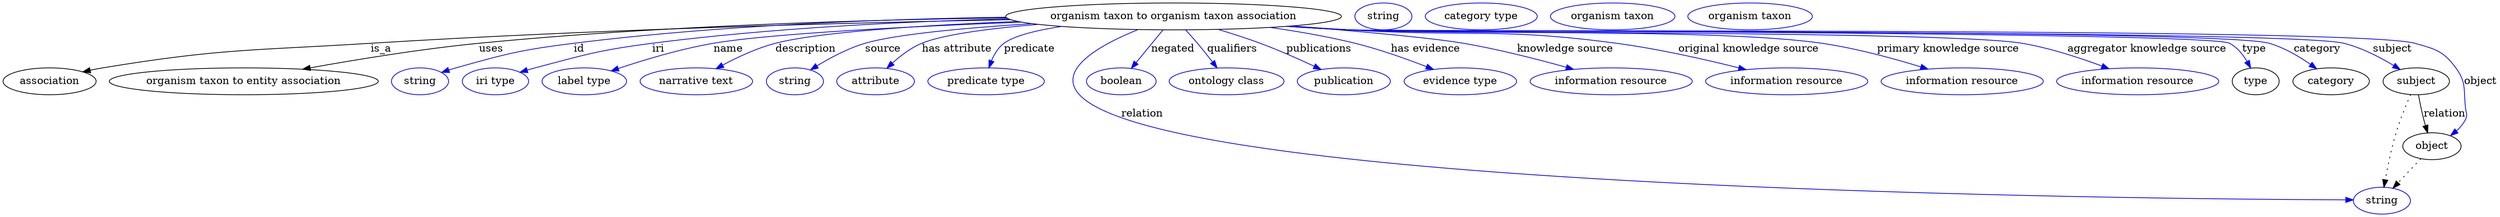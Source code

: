 digraph {
	graph [bb="0,0,2723,283"];
	node [label="\N"];
	"organism taxon to organism taxon association"	[height=0.5,
		label="organism taxon to organism taxon association",
		pos="1278,265",
		width=4.8385];
	association	[height=0.5,
		pos="50.046,178",
		width=1.3902];
	"organism taxon to organism taxon association" -> association	[label=is_a,
		lp="408.05,221.5",
		pos="e,86.321,190.48 1108.1,261 930.53,256.98 643.91,248.02 397.05,229 268.59,219.1 235.38,221.26 109.05,196 104.87,195.17 100.56,194.18 \
96.265,193.1"];
	"organism taxon to entity association"	[height=0.5,
		pos="257.05,178",
		width=3.8635];
	"organism taxon to organism taxon association" -> "organism taxon to entity association"	[label=uses,
		lp="527.05,221.5",
		pos="e,320.78,194.04 1104.3,263.22 949.31,260.81 716.34,252.99 515.05,229 452.4,221.53 382.15,207.54 330.8,196.26"];
	id	[color=blue,
		height=0.5,
		label=string,
		pos="445.05,178",
		width=0.84854];
	"organism taxon to organism taxon association" -> id	[color=blue,
		label=id,
		lp="626.55,221.5",
		pos="e,468.49,189.72 1104.3,263.47 971.32,260.96 783.79,252.87 621.05,229 559.51,219.97 544.09,215.56 485.05,196 482.66,195.21 480.23,\
194.34 477.79,193.42",
		style=solid];
	iri	[color=blue,
		height=0.5,
		label="iri type",
		pos="530.05,178",
		width=1.011];
	"organism taxon to organism taxon association" -> iri	[color=blue,
		label=iri,
		lp="712.55,221.5",
		pos="e,558.1,189.9 1106.3,261.88 992.25,258.41 839.49,249.83 706.05,229 647.15,219.81 632.97,213.69 576.05,196 573.3,195.15 570.48,194.22 \
567.65,193.26",
		style=solid];
	name	[color=blue,
		height=0.5,
		label="label type",
		pos="630.05,178",
		width=1.2638];
	"organism taxon to organism taxon association" -> name	[color=blue,
		label=name,
		lp="791.55,221.5",
		pos="e,659.89,191.79 1104.9,263 1007.5,259.68 884.04,250.87 776.05,229 738.89,221.48 698.2,206.99 669.24,195.54",
		style=solid];
	description	[color=blue,
		height=0.5,
		label="narrative text",
		pos="751.05,178",
		width=1.6068];
	"organism taxon to organism taxon association" -> description	[color=blue,
		label=description,
		lp="876.55,221.5",
		pos="e,774.12,194.56 1118.5,257.75 1017.1,252.49 895.81,243.45 846.05,229 823.79,222.54 800.75,210.56 782.93,199.95",
		style=solid];
	source	[color=blue,
		height=0.5,
		label=string,
		pos="857.05,178",
		width=0.84854];
	"organism taxon to organism taxon association" -> source	[color=blue,
		label=source,
		lp="961.05,221.5",
		pos="e,875.08,192.56 1133.3,254.89 1059.4,249.05 978,240.4 943.05,229 921.71,222.04 899.88,209.26 883.55,198.37",
		style=solid];
	"has attribute"	[color=blue,
		height=0.5,
		label=attribute,
		pos="946.05,178",
		width=1.1193];
	"organism taxon to organism taxon association" -> "has attribute"	[color=blue,
		label="has attribute",
		lp="1039.5,221.5",
		pos="e,960.64,195.33 1142.8,253.66 1087.6,247.98 1030.9,239.85 1006,229 991.98,222.86 978.63,212.38 968.1,202.6",
		style=solid];
	predicate	[color=blue,
		height=0.5,
		label="predicate type",
		pos="1065,178",
		width=1.679];
	"organism taxon to organism taxon association" -> predicate	[color=blue,
		label=predicate,
		lp="1114,221.5",
		pos="e,1069.1,196.41 1163.2,251.4 1131.2,246.01 1101.7,238.68 1089,229 1081.5,223.22 1076.2,214.45 1072.5,205.86",
		style=solid];
	relation	[color=blue,
		height=0.5,
		label=string,
		pos="2593,18",
		width=0.84854];
	"organism taxon to organism taxon association" -> relation	[color=blue,
		label=relation,
		lp="1259,134.5",
		pos="e,2562.4,19.632 1239.5,247.32 1198.4,227.27 1142.8,192.29 1172,160 1267.3,54.802 2329.2,24.984 2552.1,19.864",
		style=solid];
	negated	[color=blue,
		height=0.5,
		label=boolean,
		pos="1219,178",
		width=1.0652];
	"organism taxon to organism taxon association" -> negated	[color=blue,
		label=negated,
		lp="1274.5,221.5",
		pos="e,1230.4,195.31 1266.1,246.8 1257.5,234.46 1245.9,217.66 1236.3,203.86",
		style=solid];
	qualifiers	[color=blue,
		height=0.5,
		label="ontology class",
		pos="1337,178",
		width=1.7151];
	"organism taxon to organism taxon association" -> qualifiers	[color=blue,
		label=qualifiers,
		lp="1337.5,221.5",
		pos="e,1325.3,195.89 1290,246.8 1298.4,234.62 1309.9,218.09 1319.4,204.4",
		style=solid];
	publications	[color=blue,
		height=0.5,
		label=publication,
		pos="1467,178",
		width=1.3902];
	"organism taxon to organism taxon association" -> publications	[color=blue,
		label=publications,
		lp="1431.5,221.5",
		pos="e,1440.2,193.24 1322.3,247.5 1336.7,241.89 1352.6,235.42 1367,229 1388.6,219.4 1412.2,207.66 1431.1,197.96",
		style=solid];
	"has evidence"	[color=blue,
		height=0.5,
		label="evidence type",
		pos="1595,178",
		width=1.661];
	"organism taxon to organism taxon association" -> "has evidence"	[color=blue,
		label="has evidence",
		lp="1547,221.5",
		pos="e,1563.8,193.4 1375.1,250.02 1405.5,244.63 1438.9,237.65 1469,229 1498.3,220.6 1530.2,207.93 1554.5,197.44",
		style=solid];
	"knowledge source"	[color=blue,
		height=0.5,
		label="information resource",
		pos="1758,178",
		width=2.3651];
	"organism taxon to organism taxon association" -> "knowledge source"	[color=blue,
		label="knowledge source",
		lp="1693.5,221.5",
		pos="e,1715.4,193.58 1400.7,252.2 1470.7,245.04 1551.3,235.97 1586,229 1626.8,220.81 1672,207.53 1705.8,196.71",
		style=solid];
	"original knowledge source"	[color=blue,
		height=0.5,
		label="information resource",
		pos="1946,178",
		width=2.3651];
	"organism taxon to organism taxon association" -> "original knowledge source"	[color=blue,
		label="original knowledge source",
		lp="1891.5,221.5",
		pos="e,1899.9,193.16 1400.6,252.11 1420.8,250.3 1441.5,248.52 1461,247 1588,237.11 1621.2,248.6 1747,229 1796,221.37 1850.6,207.25 1890.2,\
195.96",
		style=solid];
	"primary knowledge source"	[color=blue,
		height=0.5,
		label="information resource",
		pos="2134,178",
		width=2.3651];
	"organism taxon to organism taxon association" -> "primary knowledge source"	[color=blue,
		label="primary knowledge source",
		lp="2102,221.5",
		pos="e,2094.5,194.06 1397.6,251.91 1418.7,250.05 1440.5,248.32 1461,247 1573.6,239.78 1856.8,247.41 1968,229 2008.1,222.36 2052.1,208.82 \
2084.7,197.5",
		style=solid];
	"aggregator knowledge source"	[color=blue,
		height=0.5,
		label="information resource",
		pos="2322,178",
		width=2.3651];
	"organism taxon to organism taxon association" -> "aggregator knowledge source"	[color=blue,
		label="aggregator knowledge source",
		lp="2316,221.5",
		pos="e,2287.3,194.57 1397.1,251.77 1418.4,249.92 1440.3,248.22 1461,247 1620.4,237.61 2022,257.69 2179,229 2213.2,222.76 2250.1,209.67 \
2277.9,198.45",
		style=solid];
	type	[height=0.5,
		pos="2452,178",
		width=0.75];
	"organism taxon to organism taxon association" -> type	[color=blue,
		label=type,
		lp="2435,221.5",
		pos="e,2440.9,194.89 1396.1,251.75 1417.7,249.88 1440,248.18 1461,247 1513.1,244.08 2351.8,248.96 2400,229 2413.4,223.48 2425.2,212.8 \
2434.3,202.73",
		style=solid];
	category	[height=0.5,
		pos="2538,178",
		width=1.1374];
	"organism taxon to organism taxon association" -> category	[color=blue,
		label=category,
		lp="2510.5,221.5",
		pos="e,2518.6,194.03 1396.1,251.73 1417.7,249.86 1440,248.17 1461,247 1570.9,240.91 2345,258.33 2451,229 2472.3,223.12 2493.8,210.83 \
2510.1,199.91",
		style=solid];
	subject	[height=0.5,
		pos="2633,178",
		width=0.99297];
	"organism taxon to organism taxon association" -> subject	[color=blue,
		label=subject,
		lp="2595.5,221.5",
		pos="e,2613.1,193.1 1396.1,251.71 1417.7,249.84 1440,248.15 1461,247 1580.6,240.46 2422.1,258.68 2538,229 2561.7,222.94 2586.1,209.97 \
2604.2,198.75",
		style=solid];
	object	[height=0.5,
		pos="2653,91",
		width=0.9027];
	"organism taxon to organism taxon association" -> object	[color=blue,
		label=object,
		lp="2706,178",
		pos="e,2672.8,105.43 1396.1,251.69 1417.7,249.82 1440,248.14 1461,247 1525.3,243.52 2556.9,245.71 2619,229 2648.1,221.2 2660.1,220.1 \
2678,196 2692.7,176.28 2687.4,166.44 2690,142 2690.8,135.37 2692.7,133.12 2690,127 2687.8,121.72 2684.3,116.87 2680.3,112.56",
		style=solid];
	association_type	[color=blue,
		height=0.5,
		label=string,
		pos="1501,265",
		width=0.84854];
	association_category	[color=blue,
		height=0.5,
		label="category type",
		pos="1608,265",
		width=1.6249];
	subject -> relation	[pos="e,2596.2,36.027 2627.3,160.08 2622.9,146.39 2616.6,126.58 2612,109 2606.6,88.036 2601.6,64.025 2598.1,46.079",
		style=dotted];
	subject -> object	[label=relation,
		lp="2665,134.5",
		pos="e,2649.1,108.89 2637.1,159.8 2639.8,148.09 2643.6,132.34 2646.7,118.97"];
	"organism taxon to organism taxon association_subject"	[color=blue,
		height=0.5,
		label="organism taxon",
		pos="1750,265",
		width=1.8234];
	object -> relation	[pos="e,2606.3,34.713 2639.7,74.243 2631.9,64.959 2621.8,53.033 2613,42.64",
		style=dotted];
	"organism taxon to organism taxon association_object"	[color=blue,
		height=0.5,
		label="organism taxon",
		pos="1899,265",
		width=1.8234];
}
